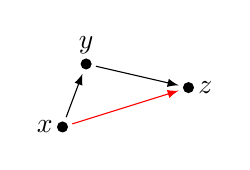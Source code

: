 \begin{tikzpicture}[>=latex]

	\node (x) at (0,0) {};
	\node (y) at (0.3,0.8) {};
	\node (z) at (1.6,0.5) {};

	\fill (x) circle (2pt);
	\fill (y) circle (2pt);
	\fill (z) circle (2pt);

	\node[left] at (x) {$x$};
	\node[above] at (y) {$y$};
	\node[right] at (z) {$z$};

	\path[->] (x) edge (y);
	\path[->] (y) edge (z);
	\path[->,red] (x) edge (z);

\end{tikzpicture}
